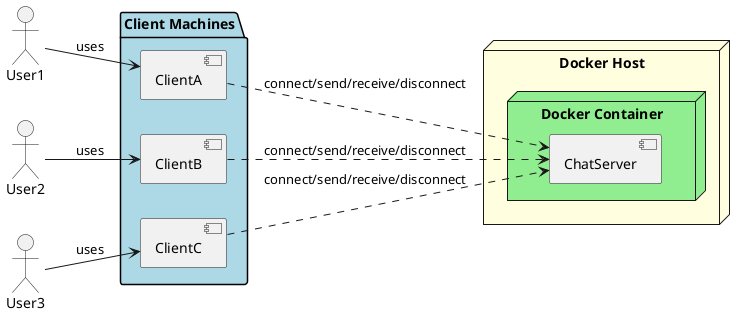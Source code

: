 @startuml architecture
left to right direction

actor User1
actor User2
actor User3

' Add color to the client machines package
package "Client Machines" #LightBlue {
  component ClientA
  component ClientB
  component ClientC
}

' Add color to the Docker Host node and its container
node "Docker Host" #LightYellow {
  node "Docker Container" #LightGreen {
    component ChatServer
  }
}

User1 --> ClientA : uses
User2 --> ClientB : uses
User3 --> ClientC : uses

ClientA ..> ChatServer : connect/send/receive/disconnect
ClientB ..> ChatServer : connect/send/receive/disconnect
ClientC ..> ChatServer : connect/send/receive/disconnect

@enduml 